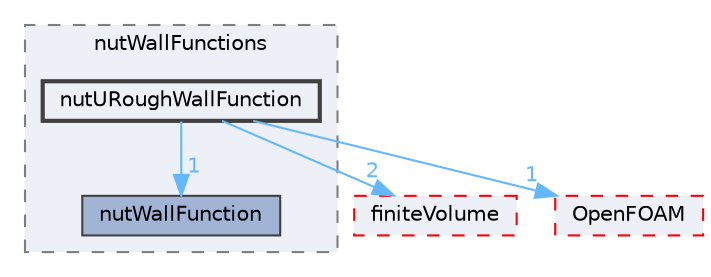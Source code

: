 digraph "src/TurbulenceModels/turbulenceModels/derivedFvPatchFields/wallFunctions/nutWallFunctions/nutURoughWallFunction"
{
 // LATEX_PDF_SIZE
  bgcolor="transparent";
  edge [fontname=Helvetica,fontsize=10,labelfontname=Helvetica,labelfontsize=10];
  node [fontname=Helvetica,fontsize=10,shape=box,height=0.2,width=0.4];
  compound=true
  subgraph clusterdir_ad914e388ddae9a53c7173853ad02594 {
    graph [ bgcolor="#edf0f7", pencolor="grey50", label="nutWallFunctions", fontname=Helvetica,fontsize=10 style="filled,dashed", URL="dir_ad914e388ddae9a53c7173853ad02594.html",tooltip=""]
  dir_f08c2cfe9526d127775e91918fcfe6fb [label="nutWallFunction", fillcolor="#a2b4d6", color="grey25", style="filled", URL="dir_f08c2cfe9526d127775e91918fcfe6fb.html",tooltip=""];
  dir_136c4d2f0ee3442ae7456c42e1704863 [label="nutURoughWallFunction", fillcolor="#edf0f7", color="grey25", style="filled,bold", URL="dir_136c4d2f0ee3442ae7456c42e1704863.html",tooltip=""];
  }
  dir_9bd15774b555cf7259a6fa18f99fe99b [label="finiteVolume", fillcolor="#edf0f7", color="red", style="filled,dashed", URL="dir_9bd15774b555cf7259a6fa18f99fe99b.html",tooltip=""];
  dir_c5473ff19b20e6ec4dfe5c310b3778a8 [label="OpenFOAM", fillcolor="#edf0f7", color="red", style="filled,dashed", URL="dir_c5473ff19b20e6ec4dfe5c310b3778a8.html",tooltip=""];
  dir_136c4d2f0ee3442ae7456c42e1704863->dir_9bd15774b555cf7259a6fa18f99fe99b [headlabel="2", labeldistance=1.5 headhref="dir_002646_001387.html" href="dir_002646_001387.html" color="steelblue1" fontcolor="steelblue1"];
  dir_136c4d2f0ee3442ae7456c42e1704863->dir_c5473ff19b20e6ec4dfe5c310b3778a8 [headlabel="1", labeldistance=1.5 headhref="dir_002646_002695.html" href="dir_002646_002695.html" color="steelblue1" fontcolor="steelblue1"];
  dir_136c4d2f0ee3442ae7456c42e1704863->dir_f08c2cfe9526d127775e91918fcfe6fb [headlabel="1", labeldistance=1.5 headhref="dir_002646_002650.html" href="dir_002646_002650.html" color="steelblue1" fontcolor="steelblue1"];
}
